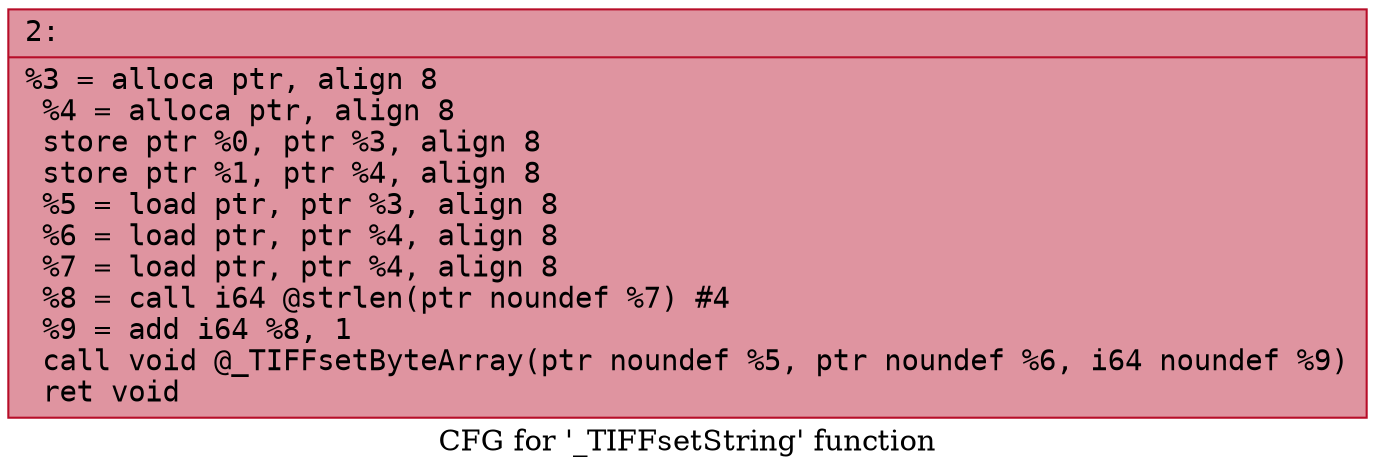 digraph "CFG for '_TIFFsetString' function" {
	label="CFG for '_TIFFsetString' function";

	Node0x6000015d2080 [shape=record,color="#b70d28ff", style=filled, fillcolor="#b70d2870" fontname="Courier",label="{2:\l|  %3 = alloca ptr, align 8\l  %4 = alloca ptr, align 8\l  store ptr %0, ptr %3, align 8\l  store ptr %1, ptr %4, align 8\l  %5 = load ptr, ptr %3, align 8\l  %6 = load ptr, ptr %4, align 8\l  %7 = load ptr, ptr %4, align 8\l  %8 = call i64 @strlen(ptr noundef %7) #4\l  %9 = add i64 %8, 1\l  call void @_TIFFsetByteArray(ptr noundef %5, ptr noundef %6, i64 noundef %9)\l  ret void\l}"];
}
